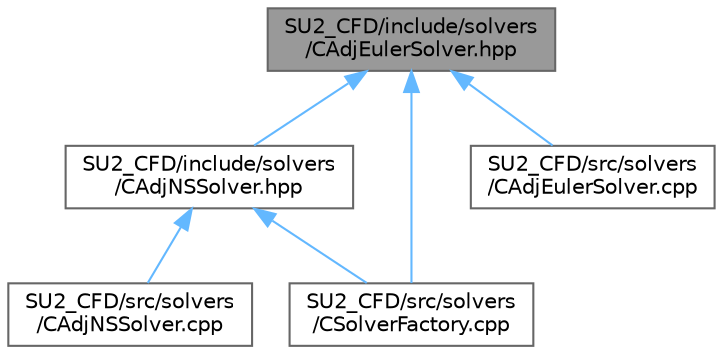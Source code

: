 digraph "SU2_CFD/include/solvers/CAdjEulerSolver.hpp"
{
 // LATEX_PDF_SIZE
  bgcolor="transparent";
  edge [fontname=Helvetica,fontsize=10,labelfontname=Helvetica,labelfontsize=10];
  node [fontname=Helvetica,fontsize=10,shape=box,height=0.2,width=0.4];
  Node1 [id="Node000001",label="SU2_CFD/include/solvers\l/CAdjEulerSolver.hpp",height=0.2,width=0.4,color="gray40", fillcolor="grey60", style="filled", fontcolor="black",tooltip="Headers of the CAdjEulerSolver class."];
  Node1 -> Node2 [id="edge1_Node000001_Node000002",dir="back",color="steelblue1",style="solid",tooltip=" "];
  Node2 [id="Node000002",label="SU2_CFD/include/solvers\l/CAdjNSSolver.hpp",height=0.2,width=0.4,color="grey40", fillcolor="white", style="filled",URL="$CAdjNSSolver_8hpp.html",tooltip="Headers of the CAdjNSSolver class."];
  Node2 -> Node3 [id="edge2_Node000002_Node000003",dir="back",color="steelblue1",style="solid",tooltip=" "];
  Node3 [id="Node000003",label="SU2_CFD/src/solvers\l/CAdjNSSolver.cpp",height=0.2,width=0.4,color="grey40", fillcolor="white", style="filled",URL="$CAdjNSSolver_8cpp.html",tooltip="Main subroutines for solving Navier-Stokes adjoint problems."];
  Node2 -> Node4 [id="edge3_Node000002_Node000004",dir="back",color="steelblue1",style="solid",tooltip=" "];
  Node4 [id="Node000004",label="SU2_CFD/src/solvers\l/CSolverFactory.cpp",height=0.2,width=0.4,color="grey40", fillcolor="white", style="filled",URL="$CSolverFactory_8cpp.html",tooltip="Main subroutines for CSolverFactoryclass."];
  Node1 -> Node5 [id="edge4_Node000001_Node000005",dir="back",color="steelblue1",style="solid",tooltip=" "];
  Node5 [id="Node000005",label="SU2_CFD/src/solvers\l/CAdjEulerSolver.cpp",height=0.2,width=0.4,color="grey40", fillcolor="white", style="filled",URL="$CAdjEulerSolver_8cpp.html",tooltip="Main subroutines for solving Euler adjoint problems."];
  Node1 -> Node4 [id="edge5_Node000001_Node000004",dir="back",color="steelblue1",style="solid",tooltip=" "];
}
